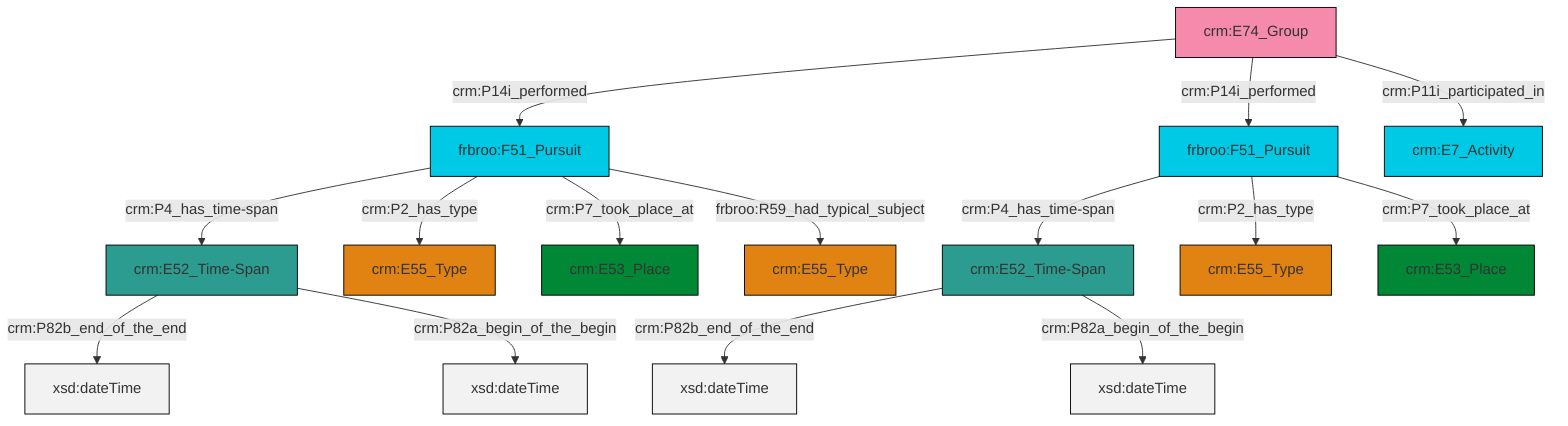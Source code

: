 graph TD
classDef Literal fill:#f2f2f2,stroke:#000000;
classDef CRM_Entity fill:#FFFFFF,stroke:#000000;
classDef Temporal_Entity fill:#00C9E6, stroke:#000000;
classDef Type fill:#E18312, stroke:#000000;
classDef Time-Span fill:#2C9C91, stroke:#000000;
classDef Appellation fill:#FFEB7F, stroke:#000000;
classDef Place fill:#008836, stroke:#000000;
classDef Persistent_Item fill:#B266B2, stroke:#000000;
classDef Conceptual_Object fill:#FFD700, stroke:#000000;
classDef Physical_Thing fill:#D2B48C, stroke:#000000;
classDef Actor fill:#f58aad, stroke:#000000;
classDef PC_Classes fill:#4ce600, stroke:#000000;
classDef Multi fill:#cccccc,stroke:#000000;

4["crm:E52_Time-Span"]:::Time-Span -->|crm:P82b_end_of_the_end| 5[xsd:dateTime]:::Literal
6["crm:E52_Time-Span"]:::Time-Span -->|crm:P82b_end_of_the_end| 7[xsd:dateTime]:::Literal
10["frbroo:F51_Pursuit"]:::Temporal_Entity -->|crm:P4_has_time-span| 6["crm:E52_Time-Span"]:::Time-Span
4["crm:E52_Time-Span"]:::Time-Span -->|crm:P82a_begin_of_the_begin| 11[xsd:dateTime]:::Literal
13["frbroo:F51_Pursuit"]:::Temporal_Entity -->|crm:P4_has_time-span| 4["crm:E52_Time-Span"]:::Time-Span
10["frbroo:F51_Pursuit"]:::Temporal_Entity -->|crm:P2_has_type| 8["crm:E55_Type"]:::Type
10["frbroo:F51_Pursuit"]:::Temporal_Entity -->|crm:P7_took_place_at| 2["crm:E53_Place"]:::Place
16["crm:E74_Group"]:::Actor -->|crm:P14i_performed| 10["frbroo:F51_Pursuit"]:::Temporal_Entity
16["crm:E74_Group"]:::Actor -->|crm:P14i_performed| 13["frbroo:F51_Pursuit"]:::Temporal_Entity
6["crm:E52_Time-Span"]:::Time-Span -->|crm:P82a_begin_of_the_begin| 17[xsd:dateTime]:::Literal
10["frbroo:F51_Pursuit"]:::Temporal_Entity -->|frbroo:R59_had_typical_subject| 18["crm:E55_Type"]:::Type
13["frbroo:F51_Pursuit"]:::Temporal_Entity -->|crm:P2_has_type| 19["crm:E55_Type"]:::Type
13["frbroo:F51_Pursuit"]:::Temporal_Entity -->|crm:P7_took_place_at| 23["crm:E53_Place"]:::Place
16["crm:E74_Group"]:::Actor -->|crm:P11i_participated_in| 0["crm:E7_Activity"]:::Temporal_Entity